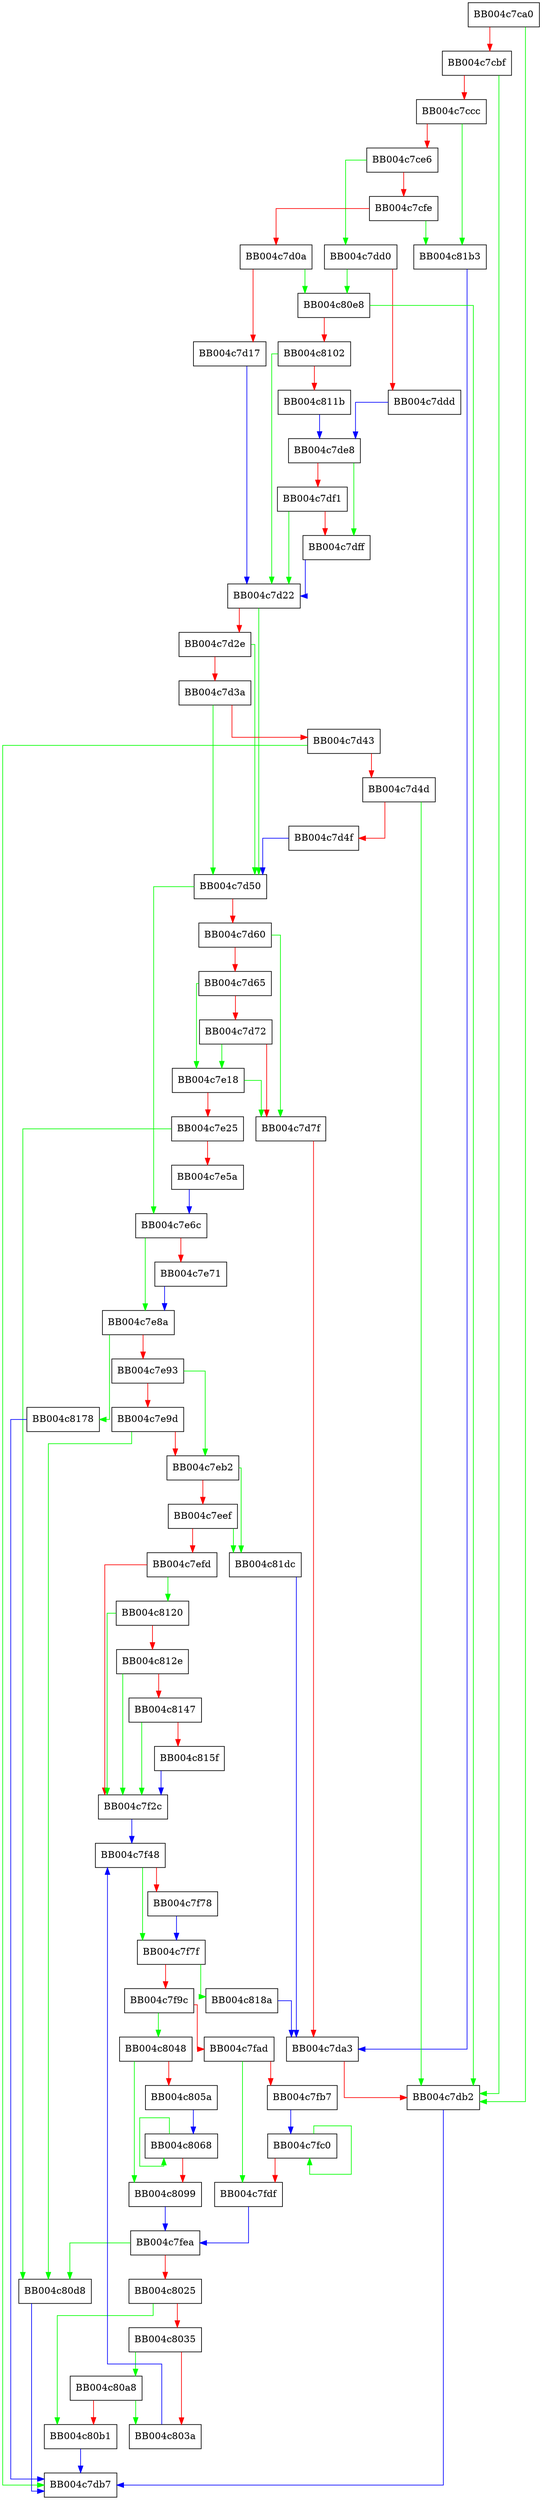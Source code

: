digraph ssl3_write_bytes {
  node [shape="box"];
  graph [splines=ortho];
  BB004c7ca0 -> BB004c7db2 [color="green"];
  BB004c7ca0 -> BB004c7cbf [color="red"];
  BB004c7cbf -> BB004c7db2 [color="green"];
  BB004c7cbf -> BB004c7ccc [color="red"];
  BB004c7ccc -> BB004c81b3 [color="green"];
  BB004c7ccc -> BB004c7ce6 [color="red"];
  BB004c7ce6 -> BB004c7dd0 [color="green"];
  BB004c7ce6 -> BB004c7cfe [color="red"];
  BB004c7cfe -> BB004c81b3 [color="green"];
  BB004c7cfe -> BB004c7d0a [color="red"];
  BB004c7d0a -> BB004c80e8 [color="green"];
  BB004c7d0a -> BB004c7d17 [color="red"];
  BB004c7d17 -> BB004c7d22 [color="blue"];
  BB004c7d22 -> BB004c7d50 [color="green"];
  BB004c7d22 -> BB004c7d2e [color="red"];
  BB004c7d2e -> BB004c7d50 [color="green"];
  BB004c7d2e -> BB004c7d3a [color="red"];
  BB004c7d3a -> BB004c7d50 [color="green"];
  BB004c7d3a -> BB004c7d43 [color="red"];
  BB004c7d43 -> BB004c7db7 [color="green"];
  BB004c7d43 -> BB004c7d4d [color="red"];
  BB004c7d4d -> BB004c7db2 [color="green"];
  BB004c7d4d -> BB004c7d4f [color="red"];
  BB004c7d4f -> BB004c7d50 [color="blue"];
  BB004c7d50 -> BB004c7e6c [color="green"];
  BB004c7d50 -> BB004c7d60 [color="red"];
  BB004c7d60 -> BB004c7d7f [color="green"];
  BB004c7d60 -> BB004c7d65 [color="red"];
  BB004c7d65 -> BB004c7e18 [color="green"];
  BB004c7d65 -> BB004c7d72 [color="red"];
  BB004c7d72 -> BB004c7e18 [color="green"];
  BB004c7d72 -> BB004c7d7f [color="red"];
  BB004c7d7f -> BB004c7da3 [color="red"];
  BB004c7da3 -> BB004c7db2 [color="red"];
  BB004c7db2 -> BB004c7db7 [color="blue"];
  BB004c7dd0 -> BB004c80e8 [color="green"];
  BB004c7dd0 -> BB004c7ddd [color="red"];
  BB004c7ddd -> BB004c7de8 [color="blue"];
  BB004c7de8 -> BB004c7dff [color="green"];
  BB004c7de8 -> BB004c7df1 [color="red"];
  BB004c7df1 -> BB004c7d22 [color="green"];
  BB004c7df1 -> BB004c7dff [color="red"];
  BB004c7dff -> BB004c7d22 [color="blue"];
  BB004c7e18 -> BB004c7d7f [color="green"];
  BB004c7e18 -> BB004c7e25 [color="red"];
  BB004c7e25 -> BB004c80d8 [color="green"];
  BB004c7e25 -> BB004c7e5a [color="red"];
  BB004c7e5a -> BB004c7e6c [color="blue"];
  BB004c7e6c -> BB004c7e8a [color="green"];
  BB004c7e6c -> BB004c7e71 [color="red"];
  BB004c7e71 -> BB004c7e8a [color="blue"];
  BB004c7e8a -> BB004c8178 [color="green"];
  BB004c7e8a -> BB004c7e93 [color="red"];
  BB004c7e93 -> BB004c7eb2 [color="green"];
  BB004c7e93 -> BB004c7e9d [color="red"];
  BB004c7e9d -> BB004c80d8 [color="green"];
  BB004c7e9d -> BB004c7eb2 [color="red"];
  BB004c7eb2 -> BB004c81dc [color="green"];
  BB004c7eb2 -> BB004c7eef [color="red"];
  BB004c7eef -> BB004c81dc [color="green"];
  BB004c7eef -> BB004c7efd [color="red"];
  BB004c7efd -> BB004c8120 [color="green"];
  BB004c7efd -> BB004c7f2c [color="red"];
  BB004c7f2c -> BB004c7f48 [color="blue"];
  BB004c7f48 -> BB004c7f7f [color="green"];
  BB004c7f48 -> BB004c7f78 [color="red"];
  BB004c7f78 -> BB004c7f7f [color="blue"];
  BB004c7f7f -> BB004c818a [color="green"];
  BB004c7f7f -> BB004c7f9c [color="red"];
  BB004c7f9c -> BB004c8048 [color="green"];
  BB004c7f9c -> BB004c7fad [color="red"];
  BB004c7fad -> BB004c7fdf [color="green"];
  BB004c7fad -> BB004c7fb7 [color="red"];
  BB004c7fb7 -> BB004c7fc0 [color="blue"];
  BB004c7fc0 -> BB004c7fc0 [color="green"];
  BB004c7fc0 -> BB004c7fdf [color="red"];
  BB004c7fdf -> BB004c7fea [color="blue"];
  BB004c7fea -> BB004c80d8 [color="green"];
  BB004c7fea -> BB004c8025 [color="red"];
  BB004c8025 -> BB004c80b1 [color="green"];
  BB004c8025 -> BB004c8035 [color="red"];
  BB004c8035 -> BB004c80a8 [color="green"];
  BB004c8035 -> BB004c803a [color="red"];
  BB004c803a -> BB004c7f48 [color="blue"];
  BB004c8048 -> BB004c8099 [color="green"];
  BB004c8048 -> BB004c805a [color="red"];
  BB004c805a -> BB004c8068 [color="blue"];
  BB004c8068 -> BB004c8068 [color="green"];
  BB004c8068 -> BB004c8099 [color="red"];
  BB004c8099 -> BB004c7fea [color="blue"];
  BB004c80a8 -> BB004c803a [color="green"];
  BB004c80a8 -> BB004c80b1 [color="red"];
  BB004c80b1 -> BB004c7db7 [color="blue"];
  BB004c80d8 -> BB004c7db7 [color="blue"];
  BB004c80e8 -> BB004c7db2 [color="green"];
  BB004c80e8 -> BB004c8102 [color="red"];
  BB004c8102 -> BB004c7d22 [color="green"];
  BB004c8102 -> BB004c811b [color="red"];
  BB004c811b -> BB004c7de8 [color="blue"];
  BB004c8120 -> BB004c7f2c [color="green"];
  BB004c8120 -> BB004c812e [color="red"];
  BB004c812e -> BB004c7f2c [color="green"];
  BB004c812e -> BB004c8147 [color="red"];
  BB004c8147 -> BB004c7f2c [color="green"];
  BB004c8147 -> BB004c815f [color="red"];
  BB004c815f -> BB004c7f2c [color="blue"];
  BB004c8178 -> BB004c7db7 [color="blue"];
  BB004c818a -> BB004c7da3 [color="blue"];
  BB004c81b3 -> BB004c7da3 [color="blue"];
  BB004c81dc -> BB004c7da3 [color="blue"];
}